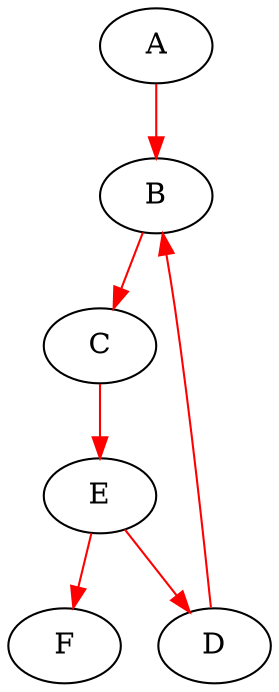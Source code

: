 ## Jagadeesh Vasudevamurthy ####
digraph g {
	edge [color=red]
	A -> B
	B -> C
	E -> F
	E -> D
	D -> B
	C -> E
}